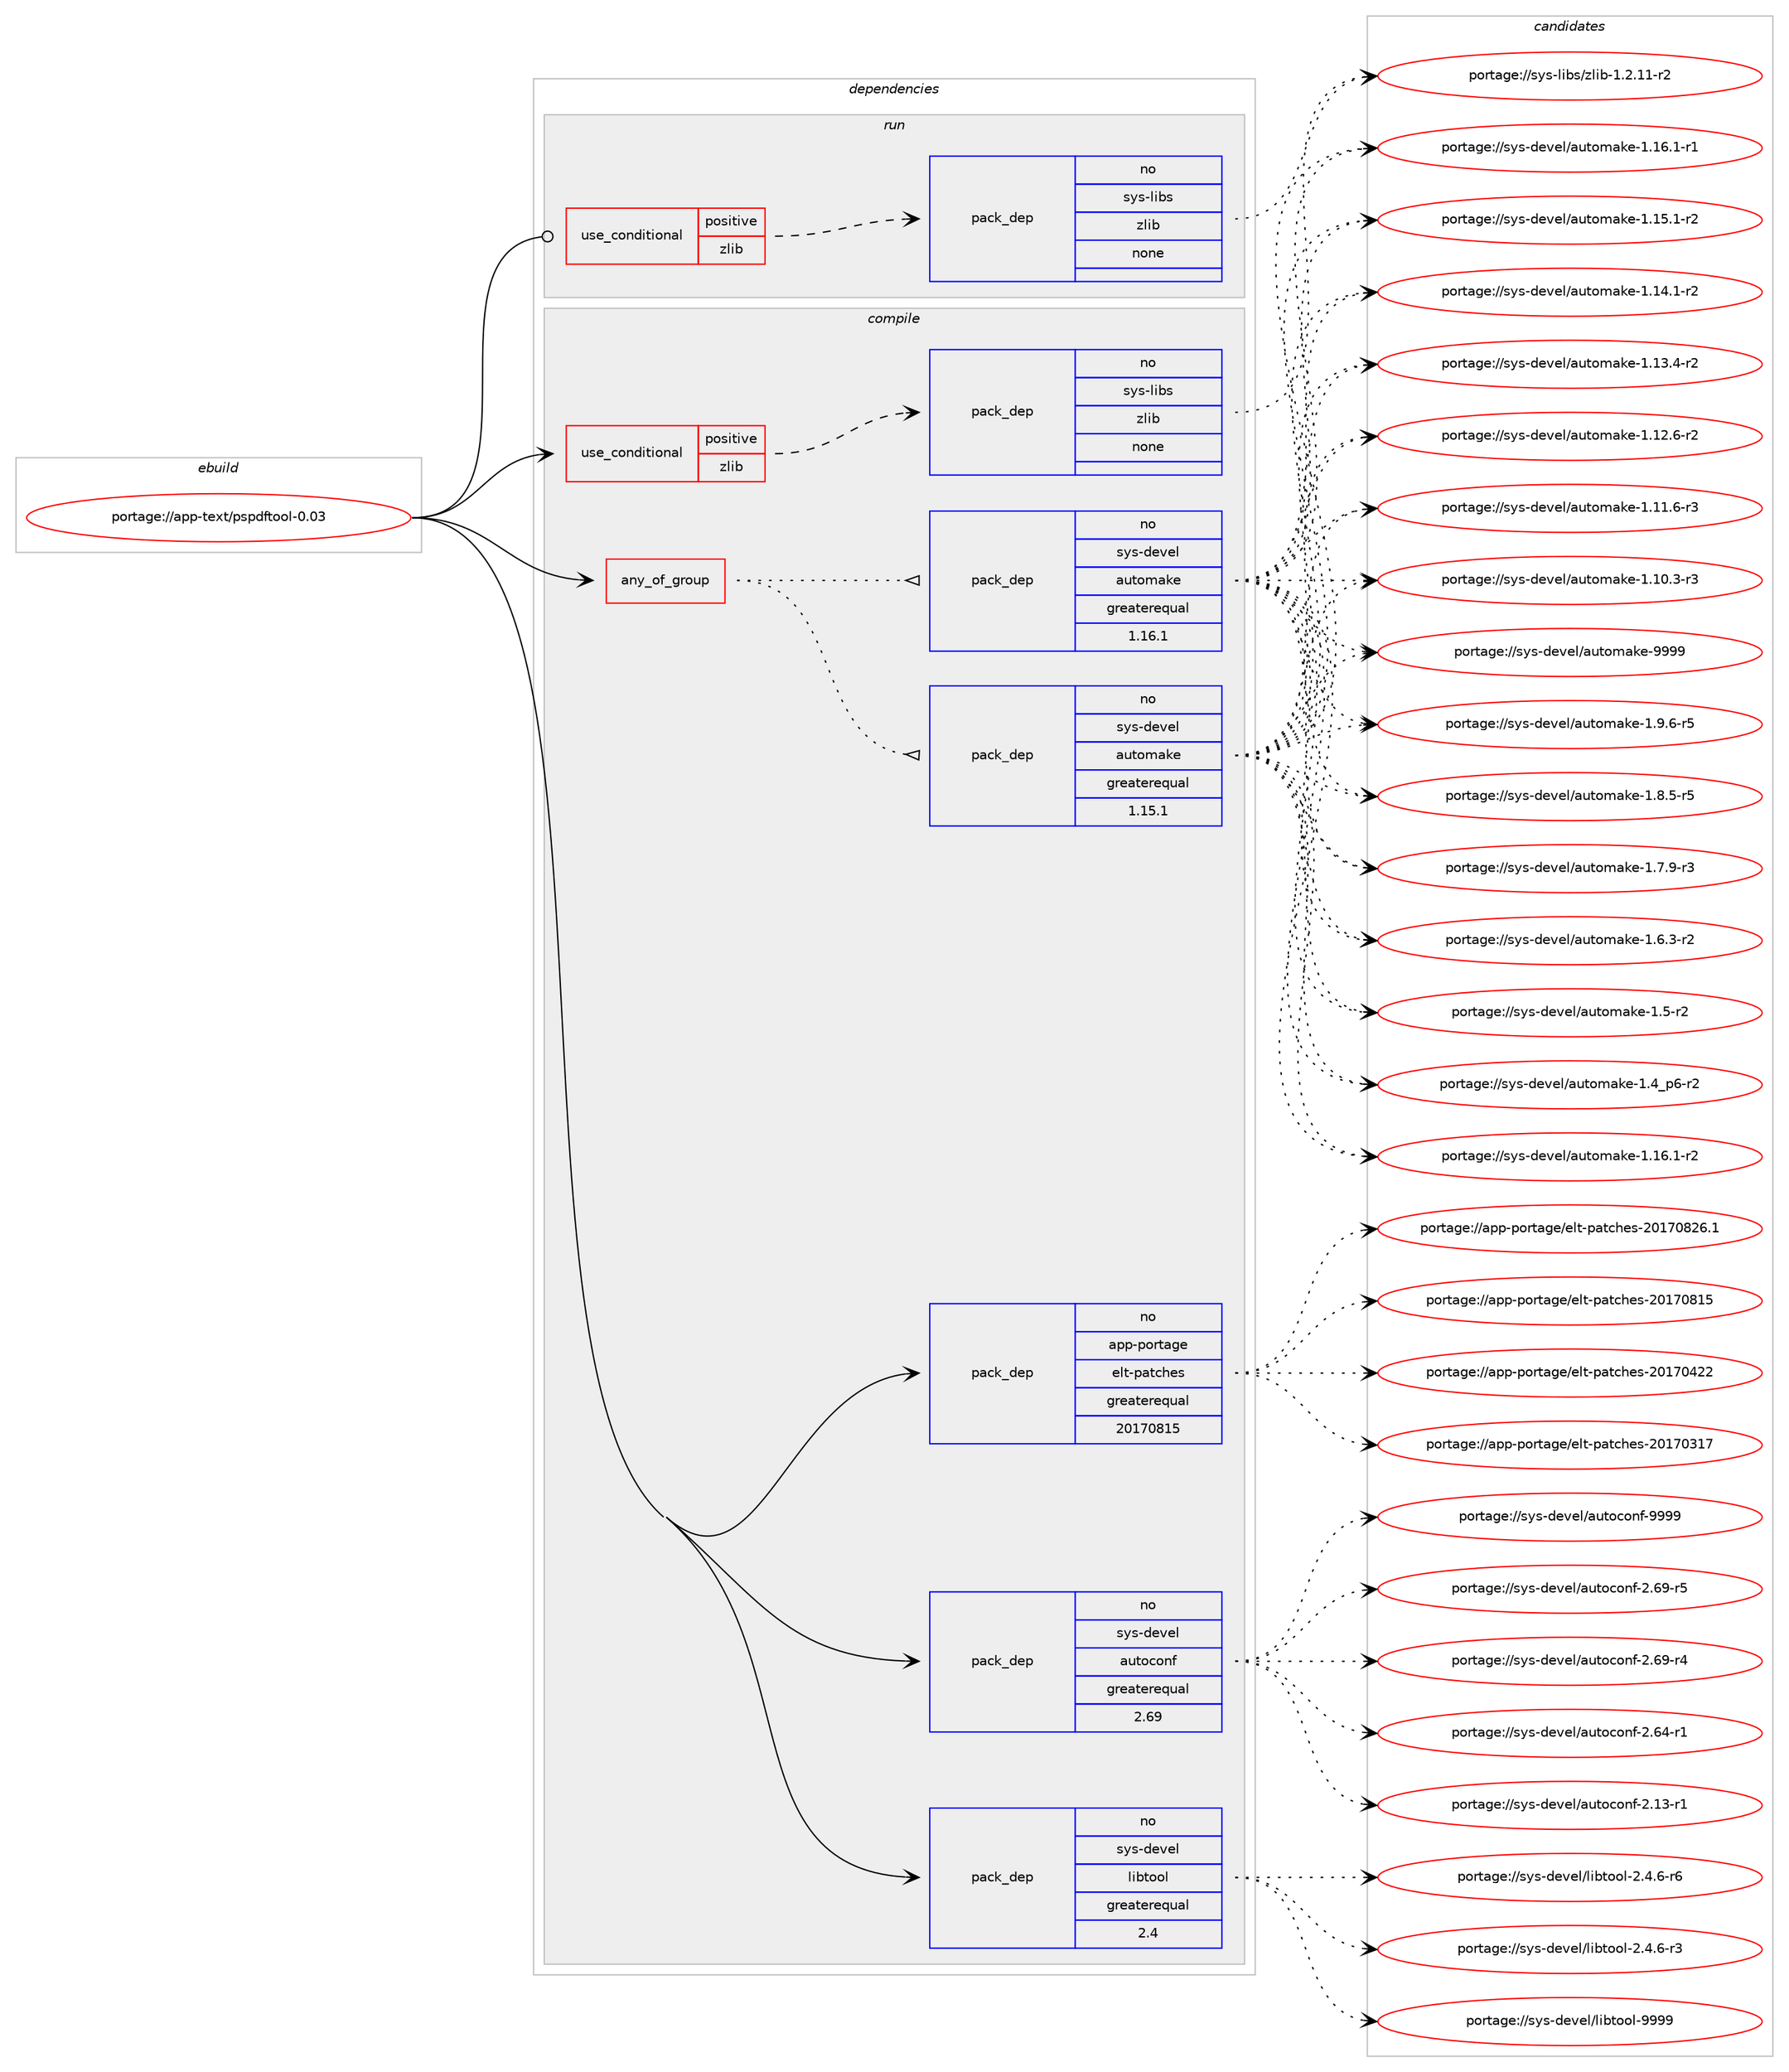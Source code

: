digraph prolog {

# *************
# Graph options
# *************

newrank=true;
concentrate=true;
compound=true;
graph [rankdir=LR,fontname=Helvetica,fontsize=10,ranksep=1.5];#, ranksep=2.5, nodesep=0.2];
edge  [arrowhead=vee];
node  [fontname=Helvetica,fontsize=10];

# **********
# The ebuild
# **********

subgraph cluster_leftcol {
color=gray;
rank=same;
label=<<i>ebuild</i>>;
id [label="portage://app-text/pspdftool-0.03", color=red, width=4, href="../app-text/pspdftool-0.03.svg"];
}

# ****************
# The dependencies
# ****************

subgraph cluster_midcol {
color=gray;
label=<<i>dependencies</i>>;
subgraph cluster_compile {
fillcolor="#eeeeee";
style=filled;
label=<<i>compile</i>>;
subgraph any7647 {
dependency593379 [label=<<TABLE BORDER="0" CELLBORDER="1" CELLSPACING="0" CELLPADDING="4"><TR><TD CELLPADDING="10">any_of_group</TD></TR></TABLE>>, shape=none, color=red];subgraph pack445720 {
dependency593380 [label=<<TABLE BORDER="0" CELLBORDER="1" CELLSPACING="0" CELLPADDING="4" WIDTH="220"><TR><TD ROWSPAN="6" CELLPADDING="30">pack_dep</TD></TR><TR><TD WIDTH="110">no</TD></TR><TR><TD>sys-devel</TD></TR><TR><TD>automake</TD></TR><TR><TD>greaterequal</TD></TR><TR><TD>1.16.1</TD></TR></TABLE>>, shape=none, color=blue];
}
dependency593379:e -> dependency593380:w [weight=20,style="dotted",arrowhead="oinv"];
subgraph pack445721 {
dependency593381 [label=<<TABLE BORDER="0" CELLBORDER="1" CELLSPACING="0" CELLPADDING="4" WIDTH="220"><TR><TD ROWSPAN="6" CELLPADDING="30">pack_dep</TD></TR><TR><TD WIDTH="110">no</TD></TR><TR><TD>sys-devel</TD></TR><TR><TD>automake</TD></TR><TR><TD>greaterequal</TD></TR><TR><TD>1.15.1</TD></TR></TABLE>>, shape=none, color=blue];
}
dependency593379:e -> dependency593381:w [weight=20,style="dotted",arrowhead="oinv"];
}
id:e -> dependency593379:w [weight=20,style="solid",arrowhead="vee"];
subgraph cond139750 {
dependency593382 [label=<<TABLE BORDER="0" CELLBORDER="1" CELLSPACING="0" CELLPADDING="4"><TR><TD ROWSPAN="3" CELLPADDING="10">use_conditional</TD></TR><TR><TD>positive</TD></TR><TR><TD>zlib</TD></TR></TABLE>>, shape=none, color=red];
subgraph pack445722 {
dependency593383 [label=<<TABLE BORDER="0" CELLBORDER="1" CELLSPACING="0" CELLPADDING="4" WIDTH="220"><TR><TD ROWSPAN="6" CELLPADDING="30">pack_dep</TD></TR><TR><TD WIDTH="110">no</TD></TR><TR><TD>sys-libs</TD></TR><TR><TD>zlib</TD></TR><TR><TD>none</TD></TR><TR><TD></TD></TR></TABLE>>, shape=none, color=blue];
}
dependency593382:e -> dependency593383:w [weight=20,style="dashed",arrowhead="vee"];
}
id:e -> dependency593382:w [weight=20,style="solid",arrowhead="vee"];
subgraph pack445723 {
dependency593384 [label=<<TABLE BORDER="0" CELLBORDER="1" CELLSPACING="0" CELLPADDING="4" WIDTH="220"><TR><TD ROWSPAN="6" CELLPADDING="30">pack_dep</TD></TR><TR><TD WIDTH="110">no</TD></TR><TR><TD>app-portage</TD></TR><TR><TD>elt-patches</TD></TR><TR><TD>greaterequal</TD></TR><TR><TD>20170815</TD></TR></TABLE>>, shape=none, color=blue];
}
id:e -> dependency593384:w [weight=20,style="solid",arrowhead="vee"];
subgraph pack445724 {
dependency593385 [label=<<TABLE BORDER="0" CELLBORDER="1" CELLSPACING="0" CELLPADDING="4" WIDTH="220"><TR><TD ROWSPAN="6" CELLPADDING="30">pack_dep</TD></TR><TR><TD WIDTH="110">no</TD></TR><TR><TD>sys-devel</TD></TR><TR><TD>autoconf</TD></TR><TR><TD>greaterequal</TD></TR><TR><TD>2.69</TD></TR></TABLE>>, shape=none, color=blue];
}
id:e -> dependency593385:w [weight=20,style="solid",arrowhead="vee"];
subgraph pack445725 {
dependency593386 [label=<<TABLE BORDER="0" CELLBORDER="1" CELLSPACING="0" CELLPADDING="4" WIDTH="220"><TR><TD ROWSPAN="6" CELLPADDING="30">pack_dep</TD></TR><TR><TD WIDTH="110">no</TD></TR><TR><TD>sys-devel</TD></TR><TR><TD>libtool</TD></TR><TR><TD>greaterequal</TD></TR><TR><TD>2.4</TD></TR></TABLE>>, shape=none, color=blue];
}
id:e -> dependency593386:w [weight=20,style="solid",arrowhead="vee"];
}
subgraph cluster_compileandrun {
fillcolor="#eeeeee";
style=filled;
label=<<i>compile and run</i>>;
}
subgraph cluster_run {
fillcolor="#eeeeee";
style=filled;
label=<<i>run</i>>;
subgraph cond139751 {
dependency593387 [label=<<TABLE BORDER="0" CELLBORDER="1" CELLSPACING="0" CELLPADDING="4"><TR><TD ROWSPAN="3" CELLPADDING="10">use_conditional</TD></TR><TR><TD>positive</TD></TR><TR><TD>zlib</TD></TR></TABLE>>, shape=none, color=red];
subgraph pack445726 {
dependency593388 [label=<<TABLE BORDER="0" CELLBORDER="1" CELLSPACING="0" CELLPADDING="4" WIDTH="220"><TR><TD ROWSPAN="6" CELLPADDING="30">pack_dep</TD></TR><TR><TD WIDTH="110">no</TD></TR><TR><TD>sys-libs</TD></TR><TR><TD>zlib</TD></TR><TR><TD>none</TD></TR><TR><TD></TD></TR></TABLE>>, shape=none, color=blue];
}
dependency593387:e -> dependency593388:w [weight=20,style="dashed",arrowhead="vee"];
}
id:e -> dependency593387:w [weight=20,style="solid",arrowhead="odot"];
}
}

# **************
# The candidates
# **************

subgraph cluster_choices {
rank=same;
color=gray;
label=<<i>candidates</i>>;

subgraph choice445720 {
color=black;
nodesep=1;
choice115121115451001011181011084797117116111109971071014557575757 [label="portage://sys-devel/automake-9999", color=red, width=4,href="../sys-devel/automake-9999.svg"];
choice115121115451001011181011084797117116111109971071014549465746544511453 [label="portage://sys-devel/automake-1.9.6-r5", color=red, width=4,href="../sys-devel/automake-1.9.6-r5.svg"];
choice115121115451001011181011084797117116111109971071014549465646534511453 [label="portage://sys-devel/automake-1.8.5-r5", color=red, width=4,href="../sys-devel/automake-1.8.5-r5.svg"];
choice115121115451001011181011084797117116111109971071014549465546574511451 [label="portage://sys-devel/automake-1.7.9-r3", color=red, width=4,href="../sys-devel/automake-1.7.9-r3.svg"];
choice115121115451001011181011084797117116111109971071014549465446514511450 [label="portage://sys-devel/automake-1.6.3-r2", color=red, width=4,href="../sys-devel/automake-1.6.3-r2.svg"];
choice11512111545100101118101108479711711611110997107101454946534511450 [label="portage://sys-devel/automake-1.5-r2", color=red, width=4,href="../sys-devel/automake-1.5-r2.svg"];
choice115121115451001011181011084797117116111109971071014549465295112544511450 [label="portage://sys-devel/automake-1.4_p6-r2", color=red, width=4,href="../sys-devel/automake-1.4_p6-r2.svg"];
choice11512111545100101118101108479711711611110997107101454946495446494511450 [label="portage://sys-devel/automake-1.16.1-r2", color=red, width=4,href="../sys-devel/automake-1.16.1-r2.svg"];
choice11512111545100101118101108479711711611110997107101454946495446494511449 [label="portage://sys-devel/automake-1.16.1-r1", color=red, width=4,href="../sys-devel/automake-1.16.1-r1.svg"];
choice11512111545100101118101108479711711611110997107101454946495346494511450 [label="portage://sys-devel/automake-1.15.1-r2", color=red, width=4,href="../sys-devel/automake-1.15.1-r2.svg"];
choice11512111545100101118101108479711711611110997107101454946495246494511450 [label="portage://sys-devel/automake-1.14.1-r2", color=red, width=4,href="../sys-devel/automake-1.14.1-r2.svg"];
choice11512111545100101118101108479711711611110997107101454946495146524511450 [label="portage://sys-devel/automake-1.13.4-r2", color=red, width=4,href="../sys-devel/automake-1.13.4-r2.svg"];
choice11512111545100101118101108479711711611110997107101454946495046544511450 [label="portage://sys-devel/automake-1.12.6-r2", color=red, width=4,href="../sys-devel/automake-1.12.6-r2.svg"];
choice11512111545100101118101108479711711611110997107101454946494946544511451 [label="portage://sys-devel/automake-1.11.6-r3", color=red, width=4,href="../sys-devel/automake-1.11.6-r3.svg"];
choice11512111545100101118101108479711711611110997107101454946494846514511451 [label="portage://sys-devel/automake-1.10.3-r3", color=red, width=4,href="../sys-devel/automake-1.10.3-r3.svg"];
dependency593380:e -> choice115121115451001011181011084797117116111109971071014557575757:w [style=dotted,weight="100"];
dependency593380:e -> choice115121115451001011181011084797117116111109971071014549465746544511453:w [style=dotted,weight="100"];
dependency593380:e -> choice115121115451001011181011084797117116111109971071014549465646534511453:w [style=dotted,weight="100"];
dependency593380:e -> choice115121115451001011181011084797117116111109971071014549465546574511451:w [style=dotted,weight="100"];
dependency593380:e -> choice115121115451001011181011084797117116111109971071014549465446514511450:w [style=dotted,weight="100"];
dependency593380:e -> choice11512111545100101118101108479711711611110997107101454946534511450:w [style=dotted,weight="100"];
dependency593380:e -> choice115121115451001011181011084797117116111109971071014549465295112544511450:w [style=dotted,weight="100"];
dependency593380:e -> choice11512111545100101118101108479711711611110997107101454946495446494511450:w [style=dotted,weight="100"];
dependency593380:e -> choice11512111545100101118101108479711711611110997107101454946495446494511449:w [style=dotted,weight="100"];
dependency593380:e -> choice11512111545100101118101108479711711611110997107101454946495346494511450:w [style=dotted,weight="100"];
dependency593380:e -> choice11512111545100101118101108479711711611110997107101454946495246494511450:w [style=dotted,weight="100"];
dependency593380:e -> choice11512111545100101118101108479711711611110997107101454946495146524511450:w [style=dotted,weight="100"];
dependency593380:e -> choice11512111545100101118101108479711711611110997107101454946495046544511450:w [style=dotted,weight="100"];
dependency593380:e -> choice11512111545100101118101108479711711611110997107101454946494946544511451:w [style=dotted,weight="100"];
dependency593380:e -> choice11512111545100101118101108479711711611110997107101454946494846514511451:w [style=dotted,weight="100"];
}
subgraph choice445721 {
color=black;
nodesep=1;
choice115121115451001011181011084797117116111109971071014557575757 [label="portage://sys-devel/automake-9999", color=red, width=4,href="../sys-devel/automake-9999.svg"];
choice115121115451001011181011084797117116111109971071014549465746544511453 [label="portage://sys-devel/automake-1.9.6-r5", color=red, width=4,href="../sys-devel/automake-1.9.6-r5.svg"];
choice115121115451001011181011084797117116111109971071014549465646534511453 [label="portage://sys-devel/automake-1.8.5-r5", color=red, width=4,href="../sys-devel/automake-1.8.5-r5.svg"];
choice115121115451001011181011084797117116111109971071014549465546574511451 [label="portage://sys-devel/automake-1.7.9-r3", color=red, width=4,href="../sys-devel/automake-1.7.9-r3.svg"];
choice115121115451001011181011084797117116111109971071014549465446514511450 [label="portage://sys-devel/automake-1.6.3-r2", color=red, width=4,href="../sys-devel/automake-1.6.3-r2.svg"];
choice11512111545100101118101108479711711611110997107101454946534511450 [label="portage://sys-devel/automake-1.5-r2", color=red, width=4,href="../sys-devel/automake-1.5-r2.svg"];
choice115121115451001011181011084797117116111109971071014549465295112544511450 [label="portage://sys-devel/automake-1.4_p6-r2", color=red, width=4,href="../sys-devel/automake-1.4_p6-r2.svg"];
choice11512111545100101118101108479711711611110997107101454946495446494511450 [label="portage://sys-devel/automake-1.16.1-r2", color=red, width=4,href="../sys-devel/automake-1.16.1-r2.svg"];
choice11512111545100101118101108479711711611110997107101454946495446494511449 [label="portage://sys-devel/automake-1.16.1-r1", color=red, width=4,href="../sys-devel/automake-1.16.1-r1.svg"];
choice11512111545100101118101108479711711611110997107101454946495346494511450 [label="portage://sys-devel/automake-1.15.1-r2", color=red, width=4,href="../sys-devel/automake-1.15.1-r2.svg"];
choice11512111545100101118101108479711711611110997107101454946495246494511450 [label="portage://sys-devel/automake-1.14.1-r2", color=red, width=4,href="../sys-devel/automake-1.14.1-r2.svg"];
choice11512111545100101118101108479711711611110997107101454946495146524511450 [label="portage://sys-devel/automake-1.13.4-r2", color=red, width=4,href="../sys-devel/automake-1.13.4-r2.svg"];
choice11512111545100101118101108479711711611110997107101454946495046544511450 [label="portage://sys-devel/automake-1.12.6-r2", color=red, width=4,href="../sys-devel/automake-1.12.6-r2.svg"];
choice11512111545100101118101108479711711611110997107101454946494946544511451 [label="portage://sys-devel/automake-1.11.6-r3", color=red, width=4,href="../sys-devel/automake-1.11.6-r3.svg"];
choice11512111545100101118101108479711711611110997107101454946494846514511451 [label="portage://sys-devel/automake-1.10.3-r3", color=red, width=4,href="../sys-devel/automake-1.10.3-r3.svg"];
dependency593381:e -> choice115121115451001011181011084797117116111109971071014557575757:w [style=dotted,weight="100"];
dependency593381:e -> choice115121115451001011181011084797117116111109971071014549465746544511453:w [style=dotted,weight="100"];
dependency593381:e -> choice115121115451001011181011084797117116111109971071014549465646534511453:w [style=dotted,weight="100"];
dependency593381:e -> choice115121115451001011181011084797117116111109971071014549465546574511451:w [style=dotted,weight="100"];
dependency593381:e -> choice115121115451001011181011084797117116111109971071014549465446514511450:w [style=dotted,weight="100"];
dependency593381:e -> choice11512111545100101118101108479711711611110997107101454946534511450:w [style=dotted,weight="100"];
dependency593381:e -> choice115121115451001011181011084797117116111109971071014549465295112544511450:w [style=dotted,weight="100"];
dependency593381:e -> choice11512111545100101118101108479711711611110997107101454946495446494511450:w [style=dotted,weight="100"];
dependency593381:e -> choice11512111545100101118101108479711711611110997107101454946495446494511449:w [style=dotted,weight="100"];
dependency593381:e -> choice11512111545100101118101108479711711611110997107101454946495346494511450:w [style=dotted,weight="100"];
dependency593381:e -> choice11512111545100101118101108479711711611110997107101454946495246494511450:w [style=dotted,weight="100"];
dependency593381:e -> choice11512111545100101118101108479711711611110997107101454946495146524511450:w [style=dotted,weight="100"];
dependency593381:e -> choice11512111545100101118101108479711711611110997107101454946495046544511450:w [style=dotted,weight="100"];
dependency593381:e -> choice11512111545100101118101108479711711611110997107101454946494946544511451:w [style=dotted,weight="100"];
dependency593381:e -> choice11512111545100101118101108479711711611110997107101454946494846514511451:w [style=dotted,weight="100"];
}
subgraph choice445722 {
color=black;
nodesep=1;
choice11512111545108105981154712210810598454946504649494511450 [label="portage://sys-libs/zlib-1.2.11-r2", color=red, width=4,href="../sys-libs/zlib-1.2.11-r2.svg"];
dependency593383:e -> choice11512111545108105981154712210810598454946504649494511450:w [style=dotted,weight="100"];
}
subgraph choice445723 {
color=black;
nodesep=1;
choice971121124511211111411697103101471011081164511297116991041011154550484955485650544649 [label="portage://app-portage/elt-patches-20170826.1", color=red, width=4,href="../app-portage/elt-patches-20170826.1.svg"];
choice97112112451121111141169710310147101108116451129711699104101115455048495548564953 [label="portage://app-portage/elt-patches-20170815", color=red, width=4,href="../app-portage/elt-patches-20170815.svg"];
choice97112112451121111141169710310147101108116451129711699104101115455048495548525050 [label="portage://app-portage/elt-patches-20170422", color=red, width=4,href="../app-portage/elt-patches-20170422.svg"];
choice97112112451121111141169710310147101108116451129711699104101115455048495548514955 [label="portage://app-portage/elt-patches-20170317", color=red, width=4,href="../app-portage/elt-patches-20170317.svg"];
dependency593384:e -> choice971121124511211111411697103101471011081164511297116991041011154550484955485650544649:w [style=dotted,weight="100"];
dependency593384:e -> choice97112112451121111141169710310147101108116451129711699104101115455048495548564953:w [style=dotted,weight="100"];
dependency593384:e -> choice97112112451121111141169710310147101108116451129711699104101115455048495548525050:w [style=dotted,weight="100"];
dependency593384:e -> choice97112112451121111141169710310147101108116451129711699104101115455048495548514955:w [style=dotted,weight="100"];
}
subgraph choice445724 {
color=black;
nodesep=1;
choice115121115451001011181011084797117116111991111101024557575757 [label="portage://sys-devel/autoconf-9999", color=red, width=4,href="../sys-devel/autoconf-9999.svg"];
choice1151211154510010111810110847971171161119911111010245504654574511453 [label="portage://sys-devel/autoconf-2.69-r5", color=red, width=4,href="../sys-devel/autoconf-2.69-r5.svg"];
choice1151211154510010111810110847971171161119911111010245504654574511452 [label="portage://sys-devel/autoconf-2.69-r4", color=red, width=4,href="../sys-devel/autoconf-2.69-r4.svg"];
choice1151211154510010111810110847971171161119911111010245504654524511449 [label="portage://sys-devel/autoconf-2.64-r1", color=red, width=4,href="../sys-devel/autoconf-2.64-r1.svg"];
choice1151211154510010111810110847971171161119911111010245504649514511449 [label="portage://sys-devel/autoconf-2.13-r1", color=red, width=4,href="../sys-devel/autoconf-2.13-r1.svg"];
dependency593385:e -> choice115121115451001011181011084797117116111991111101024557575757:w [style=dotted,weight="100"];
dependency593385:e -> choice1151211154510010111810110847971171161119911111010245504654574511453:w [style=dotted,weight="100"];
dependency593385:e -> choice1151211154510010111810110847971171161119911111010245504654574511452:w [style=dotted,weight="100"];
dependency593385:e -> choice1151211154510010111810110847971171161119911111010245504654524511449:w [style=dotted,weight="100"];
dependency593385:e -> choice1151211154510010111810110847971171161119911111010245504649514511449:w [style=dotted,weight="100"];
}
subgraph choice445725 {
color=black;
nodesep=1;
choice1151211154510010111810110847108105981161111111084557575757 [label="portage://sys-devel/libtool-9999", color=red, width=4,href="../sys-devel/libtool-9999.svg"];
choice1151211154510010111810110847108105981161111111084550465246544511454 [label="portage://sys-devel/libtool-2.4.6-r6", color=red, width=4,href="../sys-devel/libtool-2.4.6-r6.svg"];
choice1151211154510010111810110847108105981161111111084550465246544511451 [label="portage://sys-devel/libtool-2.4.6-r3", color=red, width=4,href="../sys-devel/libtool-2.4.6-r3.svg"];
dependency593386:e -> choice1151211154510010111810110847108105981161111111084557575757:w [style=dotted,weight="100"];
dependency593386:e -> choice1151211154510010111810110847108105981161111111084550465246544511454:w [style=dotted,weight="100"];
dependency593386:e -> choice1151211154510010111810110847108105981161111111084550465246544511451:w [style=dotted,weight="100"];
}
subgraph choice445726 {
color=black;
nodesep=1;
choice11512111545108105981154712210810598454946504649494511450 [label="portage://sys-libs/zlib-1.2.11-r2", color=red, width=4,href="../sys-libs/zlib-1.2.11-r2.svg"];
dependency593388:e -> choice11512111545108105981154712210810598454946504649494511450:w [style=dotted,weight="100"];
}
}

}
